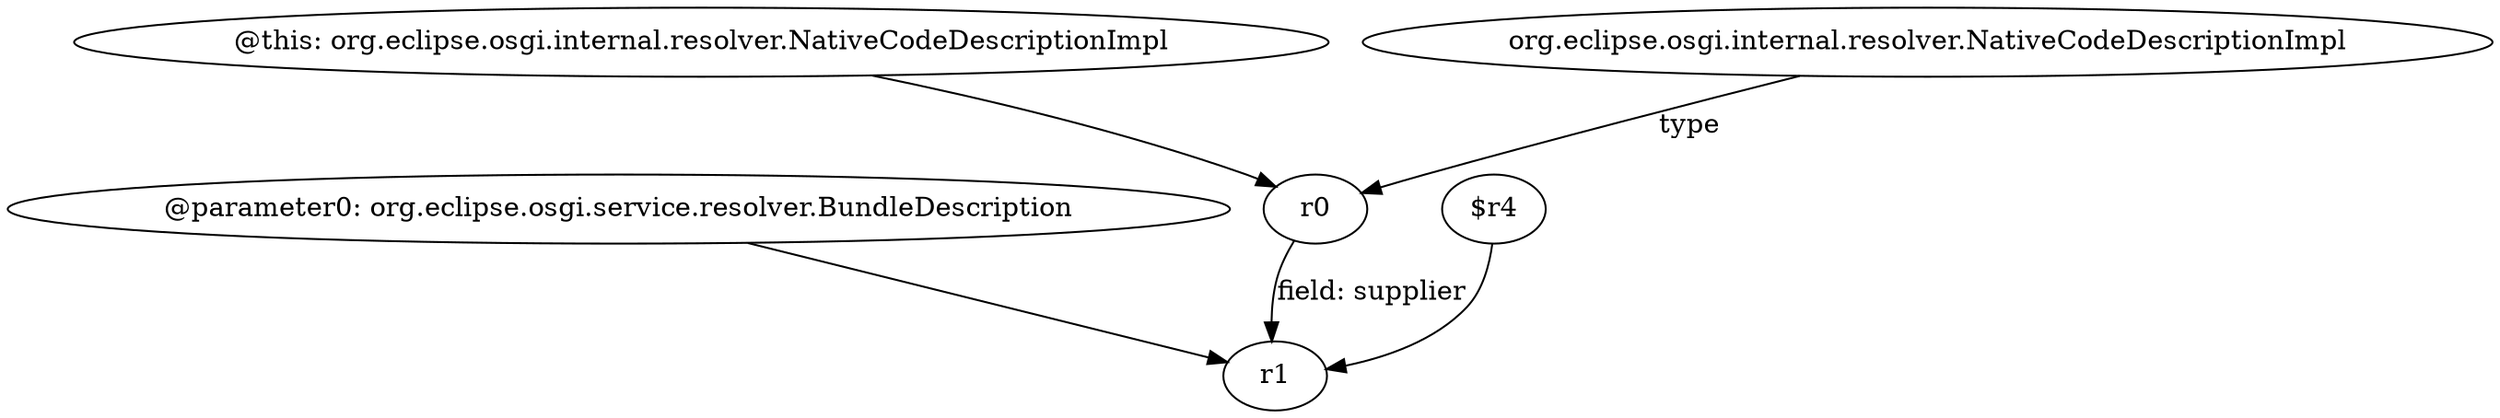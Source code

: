 digraph g {
0[label="@parameter0: org.eclipse.osgi.service.resolver.BundleDescription"]
1[label="r1"]
0->1[label=""]
2[label="@this: org.eclipse.osgi.internal.resolver.NativeCodeDescriptionImpl"]
3[label="r0"]
2->3[label=""]
4[label="$r4"]
4->1[label=""]
3->1[label="field: supplier"]
5[label="org.eclipse.osgi.internal.resolver.NativeCodeDescriptionImpl"]
5->3[label="type"]
}